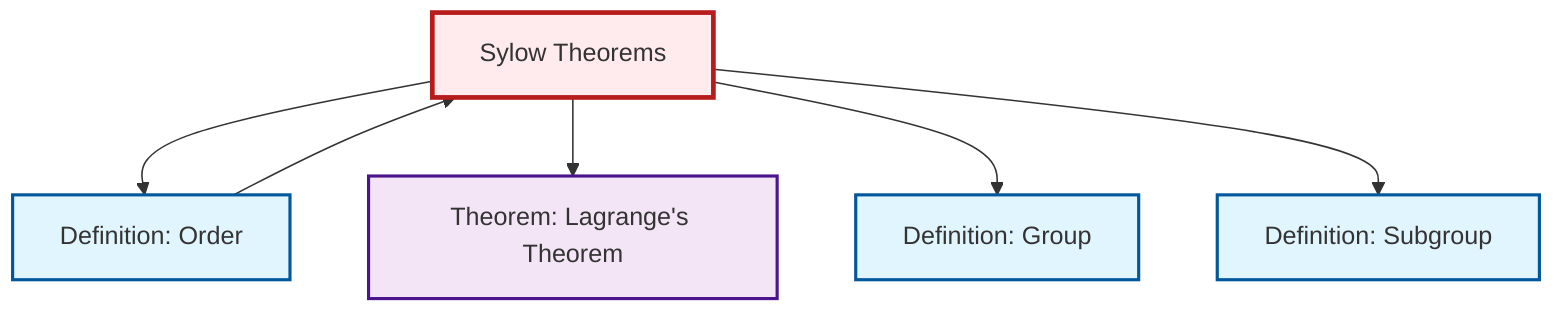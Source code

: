 graph TD
    classDef definition fill:#e1f5fe,stroke:#01579b,stroke-width:2px
    classDef theorem fill:#f3e5f5,stroke:#4a148c,stroke-width:2px
    classDef axiom fill:#fff3e0,stroke:#e65100,stroke-width:2px
    classDef example fill:#e8f5e9,stroke:#1b5e20,stroke-width:2px
    classDef current fill:#ffebee,stroke:#b71c1c,stroke-width:3px
    def-subgroup["Definition: Subgroup"]:::definition
    thm-lagrange["Theorem: Lagrange's Theorem"]:::theorem
    def-group["Definition: Group"]:::definition
    thm-sylow["Sylow Theorems"]:::theorem
    def-order["Definition: Order"]:::definition
    thm-sylow --> def-order
    thm-sylow --> thm-lagrange
    def-order --> thm-sylow
    thm-sylow --> def-group
    thm-sylow --> def-subgroup
    class thm-sylow current